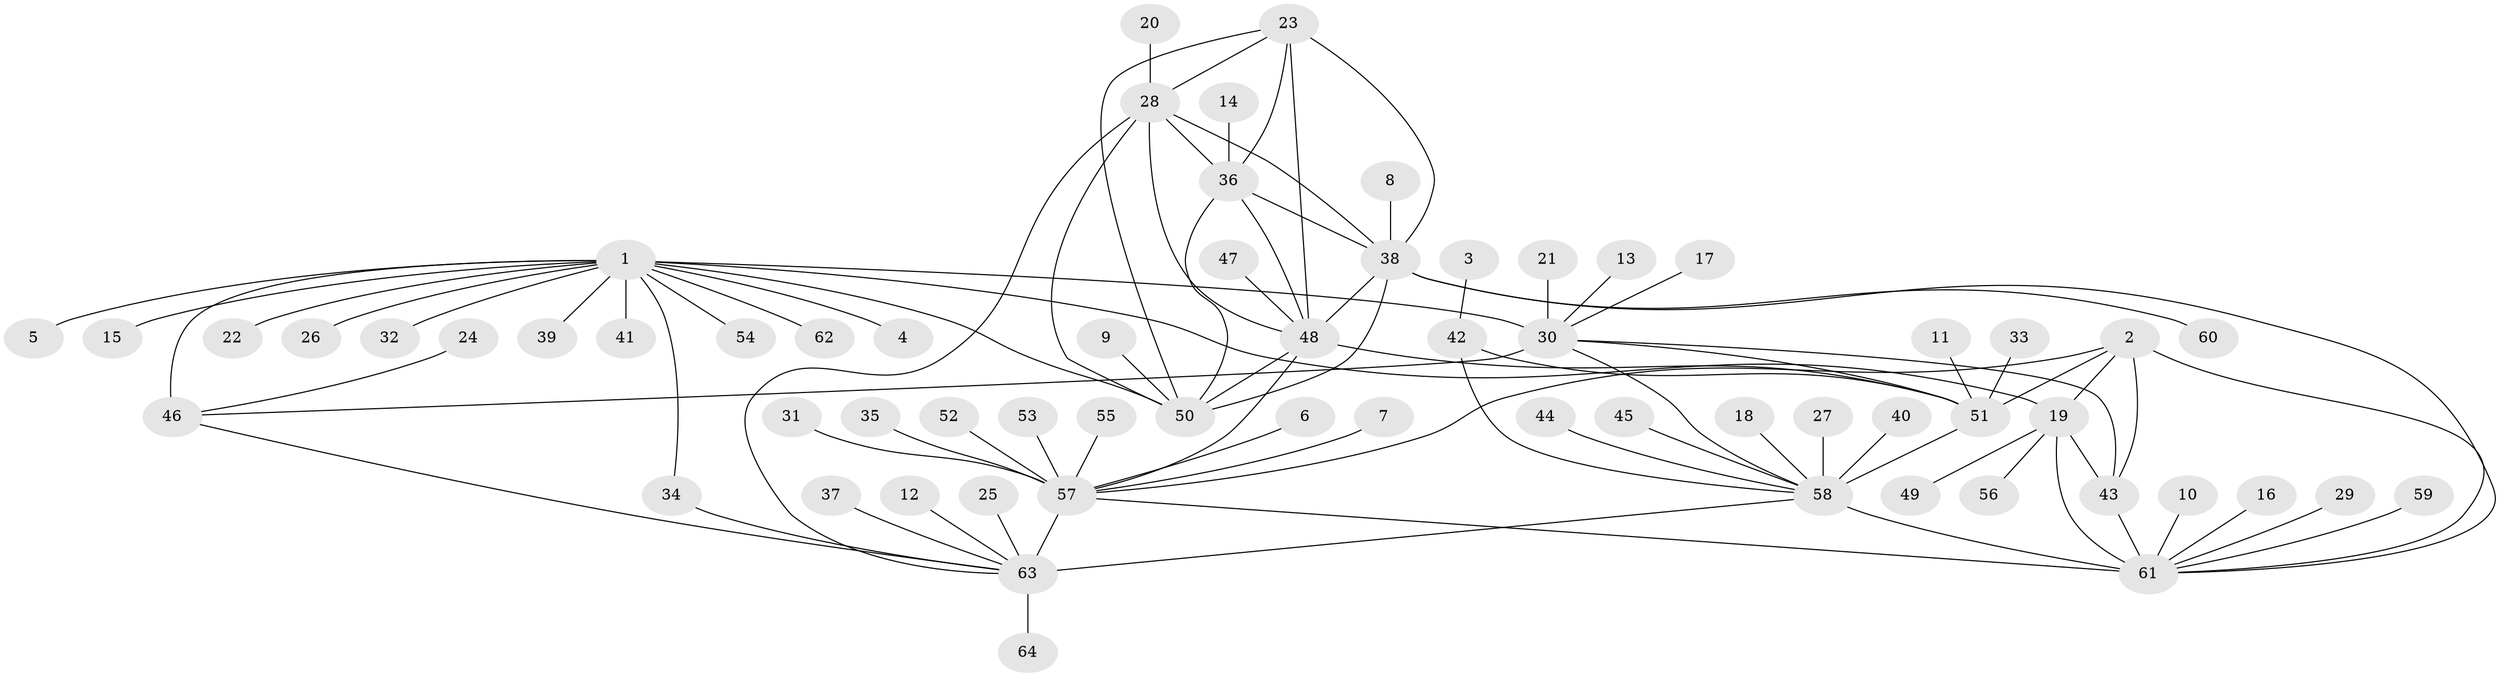 // original degree distribution, {9: 0.05511811023622047, 12: 0.007874015748031496, 6: 0.031496062992125984, 8: 0.047244094488188976, 11: 0.031496062992125984, 7: 0.03937007874015748, 10: 0.015748031496062992, 16: 0.007874015748031496, 1: 0.6614173228346457, 3: 0.015748031496062992, 2: 0.07874015748031496, 4: 0.007874015748031496}
// Generated by graph-tools (version 1.1) at 2025/50/03/09/25 03:50:33]
// undirected, 64 vertices, 90 edges
graph export_dot {
graph [start="1"]
  node [color=gray90,style=filled];
  1;
  2;
  3;
  4;
  5;
  6;
  7;
  8;
  9;
  10;
  11;
  12;
  13;
  14;
  15;
  16;
  17;
  18;
  19;
  20;
  21;
  22;
  23;
  24;
  25;
  26;
  27;
  28;
  29;
  30;
  31;
  32;
  33;
  34;
  35;
  36;
  37;
  38;
  39;
  40;
  41;
  42;
  43;
  44;
  45;
  46;
  47;
  48;
  49;
  50;
  51;
  52;
  53;
  54;
  55;
  56;
  57;
  58;
  59;
  60;
  61;
  62;
  63;
  64;
  1 -- 4 [weight=1.0];
  1 -- 5 [weight=1.0];
  1 -- 15 [weight=1.0];
  1 -- 19 [weight=1.0];
  1 -- 22 [weight=1.0];
  1 -- 26 [weight=1.0];
  1 -- 30 [weight=4.0];
  1 -- 32 [weight=1.0];
  1 -- 34 [weight=1.0];
  1 -- 39 [weight=1.0];
  1 -- 41 [weight=1.0];
  1 -- 46 [weight=4.0];
  1 -- 50 [weight=1.0];
  1 -- 54 [weight=1.0];
  1 -- 62 [weight=1.0];
  2 -- 19 [weight=1.0];
  2 -- 43 [weight=1.0];
  2 -- 51 [weight=1.0];
  2 -- 57 [weight=1.0];
  2 -- 61 [weight=3.0];
  3 -- 42 [weight=1.0];
  6 -- 57 [weight=1.0];
  7 -- 57 [weight=1.0];
  8 -- 38 [weight=1.0];
  9 -- 50 [weight=1.0];
  10 -- 61 [weight=1.0];
  11 -- 51 [weight=1.0];
  12 -- 63 [weight=1.0];
  13 -- 30 [weight=1.0];
  14 -- 36 [weight=1.0];
  16 -- 61 [weight=1.0];
  17 -- 30 [weight=1.0];
  18 -- 58 [weight=1.0];
  19 -- 43 [weight=1.0];
  19 -- 49 [weight=1.0];
  19 -- 56 [weight=1.0];
  19 -- 61 [weight=3.0];
  20 -- 28 [weight=1.0];
  21 -- 30 [weight=1.0];
  23 -- 28 [weight=1.0];
  23 -- 36 [weight=1.0];
  23 -- 38 [weight=1.0];
  23 -- 48 [weight=1.0];
  23 -- 50 [weight=1.0];
  24 -- 46 [weight=1.0];
  25 -- 63 [weight=1.0];
  27 -- 58 [weight=1.0];
  28 -- 36 [weight=1.0];
  28 -- 38 [weight=1.0];
  28 -- 48 [weight=1.0];
  28 -- 50 [weight=1.0];
  28 -- 63 [weight=1.0];
  29 -- 61 [weight=1.0];
  30 -- 43 [weight=1.0];
  30 -- 46 [weight=1.0];
  30 -- 51 [weight=1.0];
  30 -- 58 [weight=1.0];
  31 -- 57 [weight=1.0];
  33 -- 51 [weight=1.0];
  34 -- 63 [weight=1.0];
  35 -- 57 [weight=1.0];
  36 -- 38 [weight=1.0];
  36 -- 48 [weight=1.0];
  36 -- 50 [weight=1.0];
  37 -- 63 [weight=1.0];
  38 -- 48 [weight=1.0];
  38 -- 50 [weight=1.0];
  38 -- 60 [weight=1.0];
  38 -- 61 [weight=1.0];
  40 -- 58 [weight=1.0];
  42 -- 51 [weight=2.0];
  42 -- 58 [weight=3.0];
  43 -- 61 [weight=3.0];
  44 -- 58 [weight=1.0];
  45 -- 58 [weight=1.0];
  46 -- 63 [weight=1.0];
  47 -- 48 [weight=1.0];
  48 -- 50 [weight=1.0];
  48 -- 51 [weight=1.0];
  48 -- 57 [weight=1.0];
  51 -- 58 [weight=6.0];
  52 -- 57 [weight=1.0];
  53 -- 57 [weight=1.0];
  55 -- 57 [weight=1.0];
  57 -- 61 [weight=1.0];
  57 -- 63 [weight=5.0];
  58 -- 61 [weight=1.0];
  58 -- 63 [weight=1.0];
  59 -- 61 [weight=1.0];
  63 -- 64 [weight=1.0];
}
